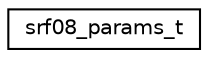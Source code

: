 digraph "Graphical Class Hierarchy"
{
 // LATEX_PDF_SIZE
  edge [fontname="Helvetica",fontsize="10",labelfontname="Helvetica",labelfontsize="10"];
  node [fontname="Helvetica",fontsize="10",shape=record];
  rankdir="LR";
  Node0 [label="srf08_params_t",height=0.2,width=0.4,color="black", fillcolor="white", style="filled",URL="$structsrf08__params__t.html",tooltip="Device initialization parameters."];
}
